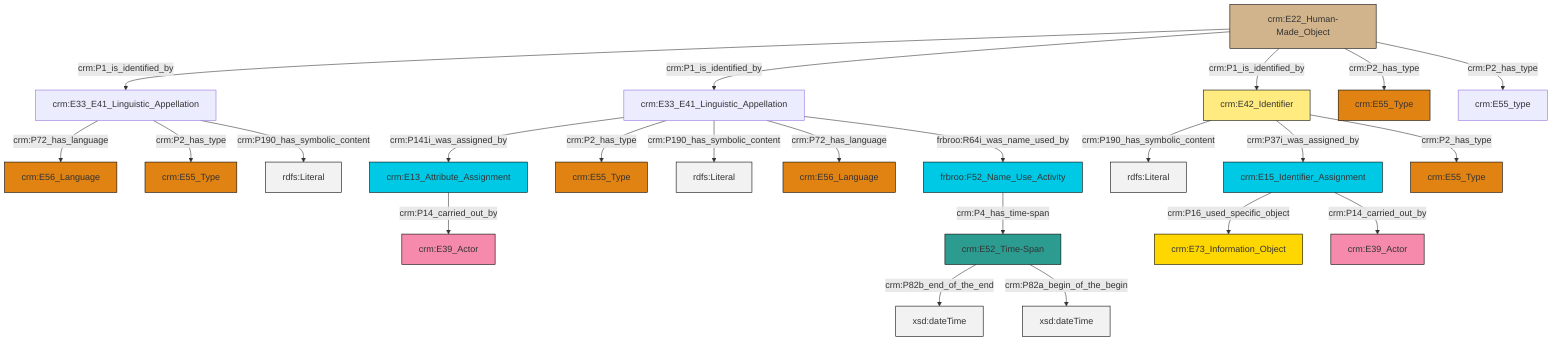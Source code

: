 graph TD
classDef Literal fill:#f2f2f2,stroke:#000000;
classDef CRM_Entity fill:#FFFFFF,stroke:#000000;
classDef Temporal_Entity fill:#00C9E6, stroke:#000000;
classDef Type fill:#E18312, stroke:#000000;
classDef Time-Span fill:#2C9C91, stroke:#000000;
classDef Appellation fill:#FFEB7F, stroke:#000000;
classDef Place fill:#008836, stroke:#000000;
classDef Persistent_Item fill:#B266B2, stroke:#000000;
classDef Conceptual_Object fill:#FFD700, stroke:#000000;
classDef Physical_Thing fill:#D2B48C, stroke:#000000;
classDef Actor fill:#f58aad, stroke:#000000;
classDef PC_Classes fill:#4ce600, stroke:#000000;
classDef Multi fill:#cccccc,stroke:#000000;

2["crm:E42_Identifier"]:::Appellation -->|crm:P190_has_symbolic_content| 3[rdfs:Literal]:::Literal
2["crm:E42_Identifier"]:::Appellation -->|crm:P37i_was_assigned_by| 10["crm:E15_Identifier_Assignment"]:::Temporal_Entity
10["crm:E15_Identifier_Assignment"]:::Temporal_Entity -->|crm:P16_used_specific_object| 11["crm:E73_Information_Object"]:::Conceptual_Object
6["crm:E22_Human-Made_Object"]:::Physical_Thing -->|crm:P1_is_identified_by| 4["crm:E33_E41_Linguistic_Appellation"]:::Default
6["crm:E22_Human-Made_Object"]:::Physical_Thing -->|crm:P1_is_identified_by| 14["crm:E33_E41_Linguistic_Appellation"]:::Default
6["crm:E22_Human-Made_Object"]:::Physical_Thing -->|crm:P1_is_identified_by| 2["crm:E42_Identifier"]:::Appellation
10["crm:E15_Identifier_Assignment"]:::Temporal_Entity -->|crm:P14_carried_out_by| 22["crm:E39_Actor"]:::Actor
2["crm:E42_Identifier"]:::Appellation -->|crm:P2_has_type| 26["crm:E55_Type"]:::Type
6["crm:E22_Human-Made_Object"]:::Physical_Thing -->|crm:P2_has_type| 0["crm:E55_Type"]:::Type
14["crm:E33_E41_Linguistic_Appellation"]:::Default -->|crm:P141i_was_assigned_by| 8["crm:E13_Attribute_Assignment"]:::Temporal_Entity
29["frbroo:F52_Name_Use_Activity"]:::Temporal_Entity -->|crm:P4_has_time-span| 12["crm:E52_Time-Span"]:::Time-Span
14["crm:E33_E41_Linguistic_Appellation"]:::Default -->|crm:P2_has_type| 20["crm:E55_Type"]:::Type
14["crm:E33_E41_Linguistic_Appellation"]:::Default -->|crm:P190_has_symbolic_content| 30[rdfs:Literal]:::Literal
4["crm:E33_E41_Linguistic_Appellation"]:::Default -->|crm:P72_has_language| 31["crm:E56_Language"]:::Type
4["crm:E33_E41_Linguistic_Appellation"]:::Default -->|crm:P2_has_type| 15["crm:E55_Type"]:::Type
14["crm:E33_E41_Linguistic_Appellation"]:::Default -->|crm:P72_has_language| 35["crm:E56_Language"]:::Type
12["crm:E52_Time-Span"]:::Time-Span -->|crm:P82b_end_of_the_end| 37[xsd:dateTime]:::Literal
14["crm:E33_E41_Linguistic_Appellation"]:::Default -->|frbroo:R64i_was_name_used_by| 29["frbroo:F52_Name_Use_Activity"]:::Temporal_Entity
8["crm:E13_Attribute_Assignment"]:::Temporal_Entity -->|crm:P14_carried_out_by| 17["crm:E39_Actor"]:::Actor
4["crm:E33_E41_Linguistic_Appellation"]:::Default -->|crm:P190_has_symbolic_content| 38[rdfs:Literal]:::Literal
12["crm:E52_Time-Span"]:::Time-Span -->|crm:P82a_begin_of_the_begin| 40[xsd:dateTime]:::Literal
6["crm:E22_Human-Made_Object"]:::Physical_Thing -->|crm:P2_has_type| 27["crm:E55_type"]:::Default